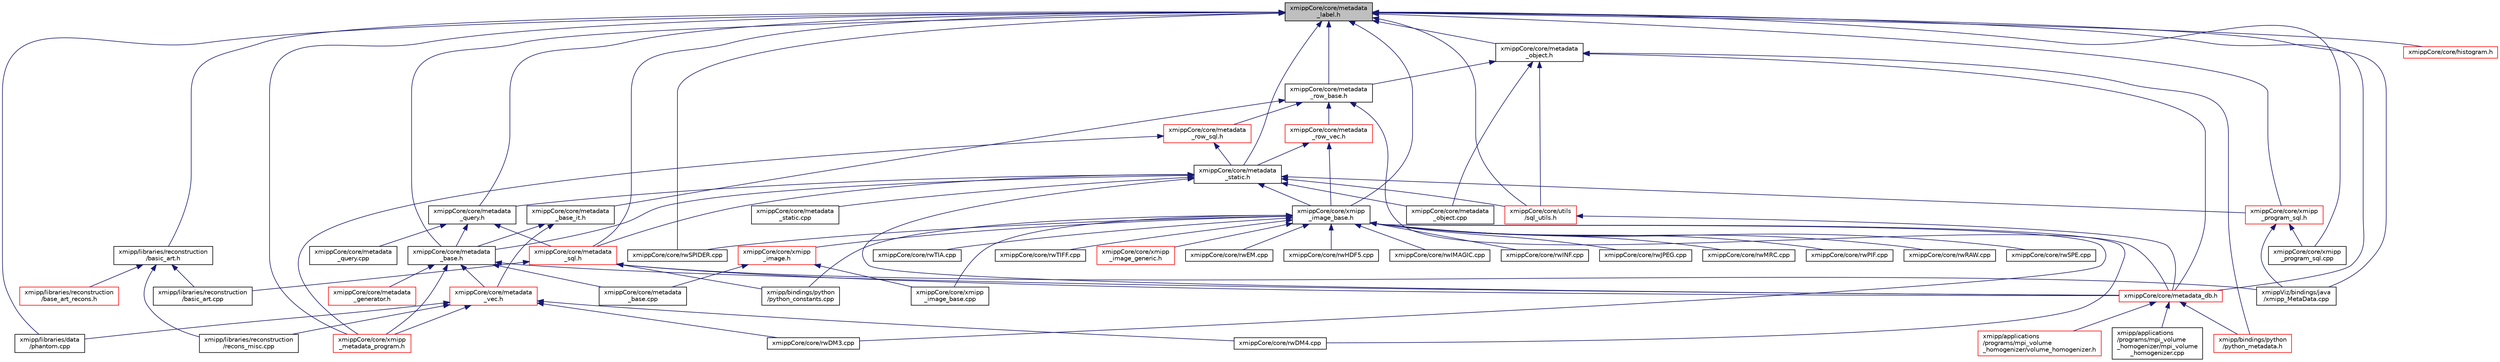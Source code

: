 digraph "xmippCore/core/metadata_label.h"
{
  edge [fontname="Helvetica",fontsize="10",labelfontname="Helvetica",labelfontsize="10"];
  node [fontname="Helvetica",fontsize="10",shape=record];
  Node6 [label="xmippCore/core/metadata\l_label.h",height=0.2,width=0.4,color="black", fillcolor="grey75", style="filled", fontcolor="black"];
  Node6 -> Node7 [dir="back",color="midnightblue",fontsize="10",style="solid",fontname="Helvetica"];
  Node7 [label="xmipp/libraries/data\l/phantom.cpp",height=0.2,width=0.4,color="black", fillcolor="white", style="filled",URL="$phantom_8cpp.html"];
  Node6 -> Node8 [dir="back",color="midnightblue",fontsize="10",style="solid",fontname="Helvetica"];
  Node8 [label="xmipp/libraries/reconstruction\l/basic_art.h",height=0.2,width=0.4,color="black", fillcolor="white", style="filled",URL="$basic__art_8h.html"];
  Node8 -> Node9 [dir="back",color="midnightblue",fontsize="10",style="solid",fontname="Helvetica"];
  Node9 [label="xmipp/libraries/reconstruction\l/base_art_recons.h",height=0.2,width=0.4,color="red", fillcolor="white", style="filled",URL="$base__art__recons_8h.html"];
  Node8 -> Node16 [dir="back",color="midnightblue",fontsize="10",style="solid",fontname="Helvetica"];
  Node16 [label="xmipp/libraries/reconstruction\l/basic_art.cpp",height=0.2,width=0.4,color="black", fillcolor="white", style="filled",URL="$basic__art_8cpp.html"];
  Node8 -> Node17 [dir="back",color="midnightblue",fontsize="10",style="solid",fontname="Helvetica"];
  Node17 [label="xmipp/libraries/reconstruction\l/recons_misc.cpp",height=0.2,width=0.4,color="black", fillcolor="white", style="filled",URL="$recons__misc_8cpp.html"];
  Node6 -> Node18 [dir="back",color="midnightblue",fontsize="10",style="solid",fontname="Helvetica"];
  Node18 [label="xmippCore/core/xmipp\l_image_base.h",height=0.2,width=0.4,color="black", fillcolor="white", style="filled",URL="$xmipp__image__base_8h.html"];
  Node18 -> Node19 [dir="back",color="midnightblue",fontsize="10",style="solid",fontname="Helvetica"];
  Node19 [label="xmipp/bindings/python\l/python_constants.cpp",height=0.2,width=0.4,color="black", fillcolor="white", style="filled",URL="$python__constants_8cpp.html"];
  Node18 -> Node20 [dir="back",color="midnightblue",fontsize="10",style="solid",fontname="Helvetica"];
  Node20 [label="xmippCore/core/xmipp\l_image.h",height=0.2,width=0.4,color="red", fillcolor="white", style="filled",URL="$xmipp__image_8h.html"];
  Node20 -> Node578 [dir="back",color="midnightblue",fontsize="10",style="solid",fontname="Helvetica"];
  Node578 [label="xmippCore/core/metadata\l_base.cpp",height=0.2,width=0.4,color="black", fillcolor="white", style="filled",URL="$metadata__base_8cpp.html"];
  Node20 -> Node582 [dir="back",color="midnightblue",fontsize="10",style="solid",fontname="Helvetica"];
  Node582 [label="xmippCore/core/xmipp\l_image_base.cpp",height=0.2,width=0.4,color="black", fillcolor="white", style="filled",URL="$xmipp__image__base_8cpp.html"];
  Node18 -> Node587 [dir="back",color="midnightblue",fontsize="10",style="solid",fontname="Helvetica"];
  Node587 [label="xmippCore/core/xmipp\l_image_generic.h",height=0.2,width=0.4,color="red", fillcolor="white", style="filled",URL="$xmipp__image__generic_8h.html"];
  Node18 -> Node603 [dir="back",color="midnightblue",fontsize="10",style="solid",fontname="Helvetica"];
  Node603 [label="xmippCore/core/rwDM3.cpp",height=0.2,width=0.4,color="black", fillcolor="white", style="filled",URL="$rwDM3_8cpp.html"];
  Node18 -> Node604 [dir="back",color="midnightblue",fontsize="10",style="solid",fontname="Helvetica"];
  Node604 [label="xmippCore/core/rwDM4.cpp",height=0.2,width=0.4,color="black", fillcolor="white", style="filled",URL="$rwDM4_8cpp.html"];
  Node18 -> Node605 [dir="back",color="midnightblue",fontsize="10",style="solid",fontname="Helvetica"];
  Node605 [label="xmippCore/core/rwEM.cpp",height=0.2,width=0.4,color="black", fillcolor="white", style="filled",URL="$rwEM_8cpp.html"];
  Node18 -> Node606 [dir="back",color="midnightblue",fontsize="10",style="solid",fontname="Helvetica"];
  Node606 [label="xmippCore/core/rwHDF5.cpp",height=0.2,width=0.4,color="black", fillcolor="white", style="filled",URL="$rwHDF5_8cpp.html"];
  Node18 -> Node607 [dir="back",color="midnightblue",fontsize="10",style="solid",fontname="Helvetica"];
  Node607 [label="xmippCore/core/rwIMAGIC.cpp",height=0.2,width=0.4,color="black", fillcolor="white", style="filled",URL="$rwIMAGIC_8cpp.html"];
  Node18 -> Node608 [dir="back",color="midnightblue",fontsize="10",style="solid",fontname="Helvetica"];
  Node608 [label="xmippCore/core/rwINF.cpp",height=0.2,width=0.4,color="black", fillcolor="white", style="filled",URL="$rwINF_8cpp.html"];
  Node18 -> Node609 [dir="back",color="midnightblue",fontsize="10",style="solid",fontname="Helvetica"];
  Node609 [label="xmippCore/core/rwJPEG.cpp",height=0.2,width=0.4,color="black", fillcolor="white", style="filled",URL="$rwJPEG_8cpp.html"];
  Node18 -> Node610 [dir="back",color="midnightblue",fontsize="10",style="solid",fontname="Helvetica"];
  Node610 [label="xmippCore/core/rwMRC.cpp",height=0.2,width=0.4,color="black", fillcolor="white", style="filled",URL="$rwMRC_8cpp.html"];
  Node18 -> Node611 [dir="back",color="midnightblue",fontsize="10",style="solid",fontname="Helvetica"];
  Node611 [label="xmippCore/core/rwPIF.cpp",height=0.2,width=0.4,color="black", fillcolor="white", style="filled",URL="$rwPIF_8cpp.html"];
  Node18 -> Node612 [dir="back",color="midnightblue",fontsize="10",style="solid",fontname="Helvetica"];
  Node612 [label="xmippCore/core/rwRAW.cpp",height=0.2,width=0.4,color="black", fillcolor="white", style="filled",URL="$rwRAW_8cpp.html"];
  Node18 -> Node613 [dir="back",color="midnightblue",fontsize="10",style="solid",fontname="Helvetica"];
  Node613 [label="xmippCore/core/rwSPE.cpp",height=0.2,width=0.4,color="black", fillcolor="white", style="filled",URL="$rwSPE_8cpp.html"];
  Node18 -> Node614 [dir="back",color="midnightblue",fontsize="10",style="solid",fontname="Helvetica"];
  Node614 [label="xmippCore/core/rwSPIDER.cpp",height=0.2,width=0.4,color="black", fillcolor="white", style="filled",URL="$rwSPIDER_8cpp.html"];
  Node18 -> Node615 [dir="back",color="midnightblue",fontsize="10",style="solid",fontname="Helvetica"];
  Node615 [label="xmippCore/core/rwTIA.cpp",height=0.2,width=0.4,color="black", fillcolor="white", style="filled",URL="$rwTIA_8cpp.html"];
  Node18 -> Node616 [dir="back",color="midnightblue",fontsize="10",style="solid",fontname="Helvetica"];
  Node616 [label="xmippCore/core/rwTIFF.cpp",height=0.2,width=0.4,color="black", fillcolor="white", style="filled",URL="$rwTIFF_8cpp.html"];
  Node18 -> Node582 [dir="back",color="midnightblue",fontsize="10",style="solid",fontname="Helvetica"];
  Node6 -> Node617 [dir="back",color="midnightblue",fontsize="10",style="solid",fontname="Helvetica"];
  Node617 [label="xmippCore/core/metadata\l_row_base.h",height=0.2,width=0.4,color="black", fillcolor="white", style="filled",URL="$metadata__row__base_8h.html"];
  Node617 -> Node618 [dir="back",color="midnightblue",fontsize="10",style="solid",fontname="Helvetica"];
  Node618 [label="xmippCore/core/metadata\l_row_vec.h",height=0.2,width=0.4,color="red", fillcolor="white", style="filled",URL="$metadata__row__vec_8h.html"];
  Node618 -> Node18 [dir="back",color="midnightblue",fontsize="10",style="solid",fontname="Helvetica"];
  Node618 -> Node619 [dir="back",color="midnightblue",fontsize="10",style="solid",fontname="Helvetica"];
  Node619 [label="xmippCore/core/metadata\l_static.h",height=0.2,width=0.4,color="black", fillcolor="white", style="filled",URL="$metadata__static_8h.html"];
  Node619 -> Node18 [dir="back",color="midnightblue",fontsize="10",style="solid",fontname="Helvetica"];
  Node619 -> Node620 [dir="back",color="midnightblue",fontsize="10",style="solid",fontname="Helvetica"];
  Node620 [label="xmippCore/core/metadata\l_base.h",height=0.2,width=0.4,color="black", fillcolor="white", style="filled",URL="$metadata__base_8h.html"];
  Node620 -> Node621 [dir="back",color="midnightblue",fontsize="10",style="solid",fontname="Helvetica"];
  Node621 [label="xmippCore/core/metadata_db.h",height=0.2,width=0.4,color="red", fillcolor="white", style="filled",URL="$metadata__db_8h.html"];
  Node621 -> Node249 [dir="back",color="midnightblue",fontsize="10",style="solid",fontname="Helvetica"];
  Node249 [label="xmipp/applications\l/programs/mpi_volume\l_homogenizer/volume_homogenizer.h",height=0.2,width=0.4,color="red", fillcolor="white", style="filled",URL="$volume__homogenizer_8h.html"];
  Node621 -> Node251 [dir="back",color="midnightblue",fontsize="10",style="solid",fontname="Helvetica"];
  Node251 [label="xmipp/applications\l/programs/mpi_volume\l_homogenizer/mpi_volume\l_homogenizer.cpp",height=0.2,width=0.4,color="black", fillcolor="white", style="filled",URL="$mpi__volume__homogenizer_8cpp.html"];
  Node621 -> Node622 [dir="back",color="midnightblue",fontsize="10",style="solid",fontname="Helvetica"];
  Node622 [label="xmipp/bindings/python\l/python_metadata.h",height=0.2,width=0.4,color="red", fillcolor="white", style="filled",URL="$python__metadata_8h.html"];
  Node620 -> Node704 [dir="back",color="midnightblue",fontsize="10",style="solid",fontname="Helvetica"];
  Node704 [label="xmippCore/core/metadata\l_vec.h",height=0.2,width=0.4,color="red", fillcolor="white", style="filled",URL="$metadata__vec_8h.html"];
  Node704 -> Node7 [dir="back",color="midnightblue",fontsize="10",style="solid",fontname="Helvetica"];
  Node704 -> Node17 [dir="back",color="midnightblue",fontsize="10",style="solid",fontname="Helvetica"];
  Node704 -> Node603 [dir="back",color="midnightblue",fontsize="10",style="solid",fontname="Helvetica"];
  Node704 -> Node604 [dir="back",color="midnightblue",fontsize="10",style="solid",fontname="Helvetica"];
  Node704 -> Node738 [dir="back",color="midnightblue",fontsize="10",style="solid",fontname="Helvetica"];
  Node738 [label="xmippCore/core/xmipp\l_metadata_program.h",height=0.2,width=0.4,color="red", fillcolor="white", style="filled",URL="$xmipp__metadata__program_8h.html"];
  Node620 -> Node578 [dir="back",color="midnightblue",fontsize="10",style="solid",fontname="Helvetica"];
  Node620 -> Node752 [dir="back",color="midnightblue",fontsize="10",style="solid",fontname="Helvetica"];
  Node752 [label="xmippCore/core/metadata\l_generator.h",height=0.2,width=0.4,color="red", fillcolor="white", style="filled",URL="$metadata__generator_8h.html"];
  Node620 -> Node738 [dir="back",color="midnightblue",fontsize="10",style="solid",fontname="Helvetica"];
  Node619 -> Node754 [dir="back",color="midnightblue",fontsize="10",style="solid",fontname="Helvetica"];
  Node754 [label="xmippCore/core/metadata\l_query.h",height=0.2,width=0.4,color="black", fillcolor="white", style="filled",URL="$metadata__query_8h.html"];
  Node754 -> Node620 [dir="back",color="midnightblue",fontsize="10",style="solid",fontname="Helvetica"];
  Node754 -> Node755 [dir="back",color="midnightblue",fontsize="10",style="solid",fontname="Helvetica"];
  Node755 [label="xmippCore/core/metadata\l_sql.h",height=0.2,width=0.4,color="red", fillcolor="white", style="filled",URL="$metadata__sql_8h.html"];
  Node755 -> Node19 [dir="back",color="midnightblue",fontsize="10",style="solid",fontname="Helvetica"];
  Node755 -> Node16 [dir="back",color="midnightblue",fontsize="10",style="solid",fontname="Helvetica"];
  Node755 -> Node621 [dir="back",color="midnightblue",fontsize="10",style="solid",fontname="Helvetica"];
  Node755 -> Node572 [dir="back",color="midnightblue",fontsize="10",style="solid",fontname="Helvetica"];
  Node572 [label="xmippViz/bindings/java\l/xmipp_MetaData.cpp",height=0.2,width=0.4,color="black", fillcolor="white", style="filled",URL="$bindings_2java_2xmipp__MetaData_8cpp.html"];
  Node754 -> Node756 [dir="back",color="midnightblue",fontsize="10",style="solid",fontname="Helvetica"];
  Node756 [label="xmippCore/core/metadata\l_query.cpp",height=0.2,width=0.4,color="black", fillcolor="white", style="filled",URL="$metadata__query_8cpp.html"];
  Node619 -> Node621 [dir="back",color="midnightblue",fontsize="10",style="solid",fontname="Helvetica"];
  Node619 -> Node755 [dir="back",color="midnightblue",fontsize="10",style="solid",fontname="Helvetica"];
  Node619 -> Node757 [dir="back",color="midnightblue",fontsize="10",style="solid",fontname="Helvetica"];
  Node757 [label="xmippCore/core/utils\l/sql_utils.h",height=0.2,width=0.4,color="red", fillcolor="white", style="filled",URL="$sql__utils_8h.html"];
  Node757 -> Node621 [dir="back",color="midnightblue",fontsize="10",style="solid",fontname="Helvetica"];
  Node619 -> Node759 [dir="back",color="midnightblue",fontsize="10",style="solid",fontname="Helvetica"];
  Node759 [label="xmippCore/core/metadata\l_object.cpp",height=0.2,width=0.4,color="black", fillcolor="white", style="filled",URL="$metadata__object_8cpp.html"];
  Node619 -> Node760 [dir="back",color="midnightblue",fontsize="10",style="solid",fontname="Helvetica"];
  Node760 [label="xmippCore/core/metadata\l_static.cpp",height=0.2,width=0.4,color="black", fillcolor="white", style="filled",URL="$metadata__static_8cpp.html"];
  Node619 -> Node761 [dir="back",color="midnightblue",fontsize="10",style="solid",fontname="Helvetica"];
  Node761 [label="xmippCore/core/xmipp\l_program_sql.h",height=0.2,width=0.4,color="red", fillcolor="white", style="filled",URL="$xmipp__program__sql_8h.html"];
  Node761 -> Node763 [dir="back",color="midnightblue",fontsize="10",style="solid",fontname="Helvetica"];
  Node763 [label="xmippCore/core/xmipp\l_program_sql.cpp",height=0.2,width=0.4,color="black", fillcolor="white", style="filled",URL="$xmipp__program__sql_8cpp.html"];
  Node761 -> Node572 [dir="back",color="midnightblue",fontsize="10",style="solid",fontname="Helvetica"];
  Node617 -> Node765 [dir="back",color="midnightblue",fontsize="10",style="solid",fontname="Helvetica"];
  Node765 [label="xmippCore/core/metadata\l_row_sql.h",height=0.2,width=0.4,color="red", fillcolor="white", style="filled",URL="$metadata__row__sql_8h.html"];
  Node765 -> Node619 [dir="back",color="midnightblue",fontsize="10",style="solid",fontname="Helvetica"];
  Node765 -> Node738 [dir="back",color="midnightblue",fontsize="10",style="solid",fontname="Helvetica"];
  Node617 -> Node767 [dir="back",color="midnightblue",fontsize="10",style="solid",fontname="Helvetica"];
  Node767 [label="xmippCore/core/metadata\l_base_it.h",height=0.2,width=0.4,color="black", fillcolor="white", style="filled",URL="$metadata__base__it_8h.html"];
  Node767 -> Node620 [dir="back",color="midnightblue",fontsize="10",style="solid",fontname="Helvetica"];
  Node767 -> Node704 [dir="back",color="midnightblue",fontsize="10",style="solid",fontname="Helvetica"];
  Node617 -> Node621 [dir="back",color="midnightblue",fontsize="10",style="solid",fontname="Helvetica"];
  Node6 -> Node768 [dir="back",color="midnightblue",fontsize="10",style="solid",fontname="Helvetica"];
  Node768 [label="xmippCore/core/metadata\l_object.h",height=0.2,width=0.4,color="black", fillcolor="white", style="filled",URL="$metadata__object_8h.html"];
  Node768 -> Node622 [dir="back",color="midnightblue",fontsize="10",style="solid",fontname="Helvetica"];
  Node768 -> Node617 [dir="back",color="midnightblue",fontsize="10",style="solid",fontname="Helvetica"];
  Node768 -> Node621 [dir="back",color="midnightblue",fontsize="10",style="solid",fontname="Helvetica"];
  Node768 -> Node757 [dir="back",color="midnightblue",fontsize="10",style="solid",fontname="Helvetica"];
  Node768 -> Node759 [dir="back",color="midnightblue",fontsize="10",style="solid",fontname="Helvetica"];
  Node6 -> Node619 [dir="back",color="midnightblue",fontsize="10",style="solid",fontname="Helvetica"];
  Node6 -> Node620 [dir="back",color="midnightblue",fontsize="10",style="solid",fontname="Helvetica"];
  Node6 -> Node754 [dir="back",color="midnightblue",fontsize="10",style="solid",fontname="Helvetica"];
  Node6 -> Node621 [dir="back",color="midnightblue",fontsize="10",style="solid",fontname="Helvetica"];
  Node6 -> Node755 [dir="back",color="midnightblue",fontsize="10",style="solid",fontname="Helvetica"];
  Node6 -> Node757 [dir="back",color="midnightblue",fontsize="10",style="solid",fontname="Helvetica"];
  Node6 -> Node769 [dir="back",color="midnightblue",fontsize="10",style="solid",fontname="Helvetica"];
  Node769 [label="xmippCore/core/histogram.h",height=0.2,width=0.4,color="red", fillcolor="white", style="filled",URL="$histogram_8h.html"];
  Node6 -> Node614 [dir="back",color="midnightblue",fontsize="10",style="solid",fontname="Helvetica"];
  Node6 -> Node738 [dir="back",color="midnightblue",fontsize="10",style="solid",fontname="Helvetica"];
  Node6 -> Node761 [dir="back",color="midnightblue",fontsize="10",style="solid",fontname="Helvetica"];
  Node6 -> Node763 [dir="back",color="midnightblue",fontsize="10",style="solid",fontname="Helvetica"];
  Node6 -> Node572 [dir="back",color="midnightblue",fontsize="10",style="solid",fontname="Helvetica"];
}
